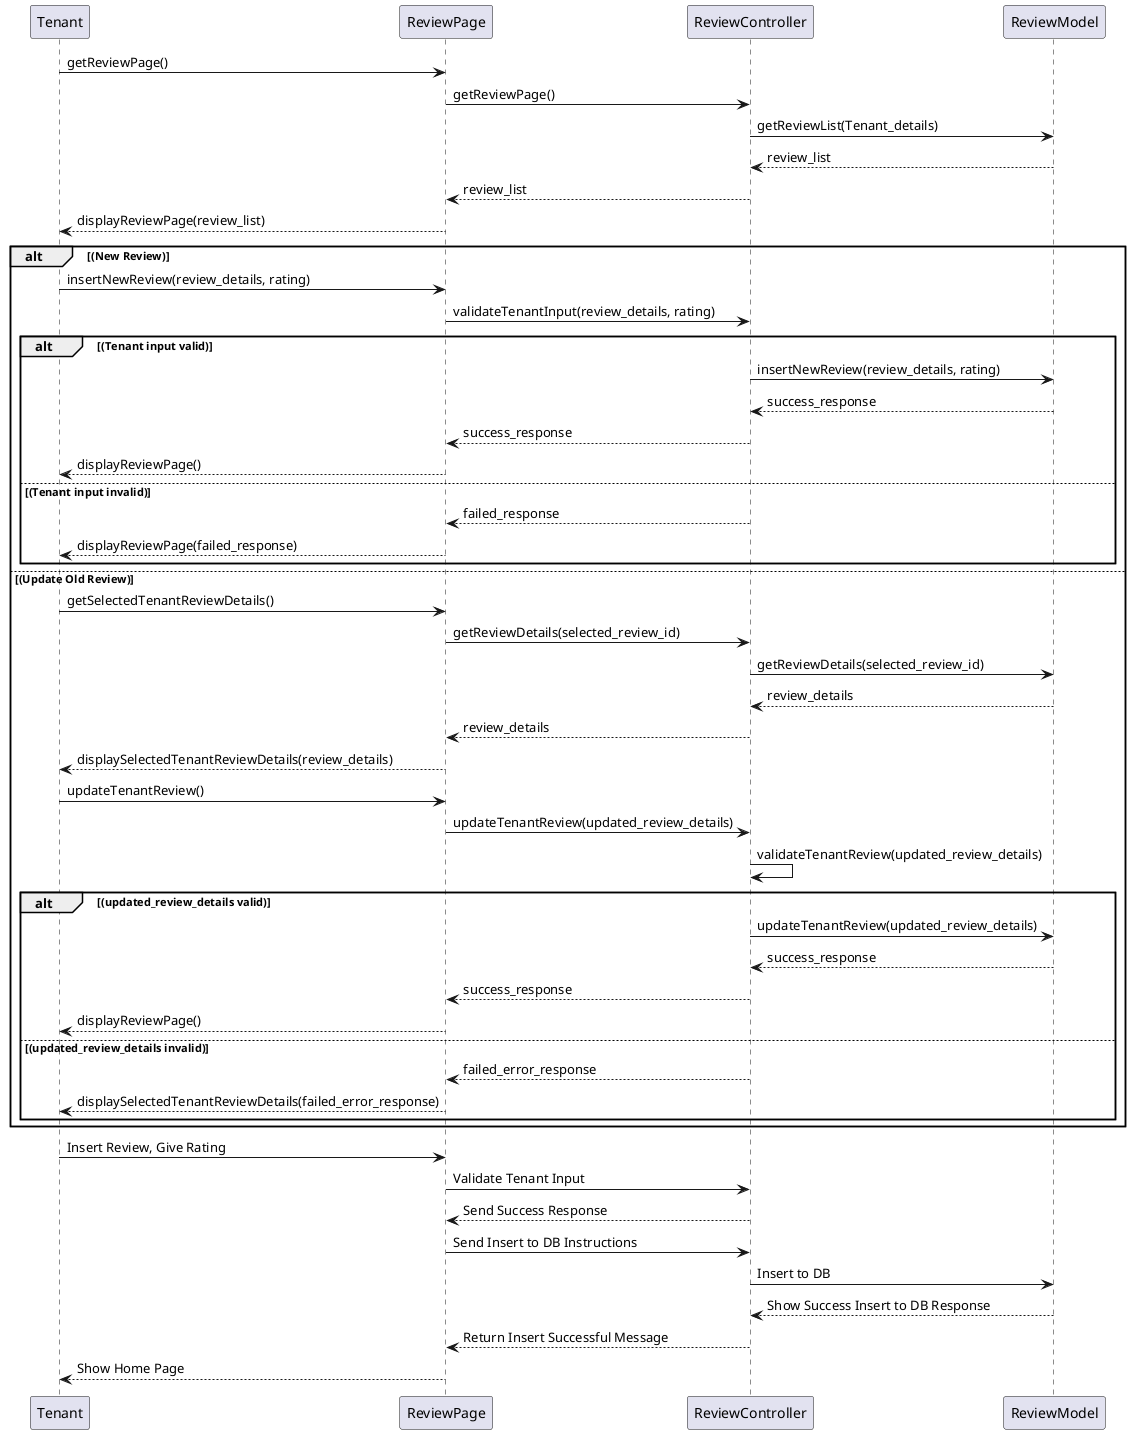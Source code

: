 @startuml
Tenant -> ReviewPage: getReviewPage()
ReviewPage -> ReviewController: getReviewPage()
ReviewController -> ReviewModel: getReviewList(Tenant_details)
ReviewController <-- ReviewModel: review_list
ReviewPage <-- ReviewController: review_list
Tenant <-- ReviewPage: displayReviewPage(review_list)

alt (New Review)
    Tenant -> ReviewPage: insertNewReview(review_details, rating)
    ReviewPage -> ReviewController: validateTenantInput(review_details, rating)

    alt (Tenant input valid)
        ReviewController -> ReviewModel: insertNewReview(review_details, rating)
        ReviewController <-- ReviewModel: success_response
        ReviewPage <-- ReviewController: success_response
        Tenant <-- ReviewPage: displayReviewPage()
    else (Tenant input invalid)
        ReviewPage <-- ReviewController: failed_response
        Tenant <-- ReviewPage: displayReviewPage(failed_response)
    end

else (Update Old Review)
    Tenant -> ReviewPage: getSelectedTenantReviewDetails()
    ReviewPage -> ReviewController: getReviewDetails(selected_review_id)
    ReviewController -> ReviewModel: getReviewDetails(selected_review_id)
    ReviewController <-- ReviewModel: review_details
    ReviewPage <-- ReviewController: review_details
    Tenant <-- ReviewPage: displaySelectedTenantReviewDetails(review_details)

    Tenant -> ReviewPage: updateTenantReview()
    ReviewPage -> ReviewController: updateTenantReview(updated_review_details)
    ReviewController -> ReviewController: validateTenantReview(updated_review_details)

    alt (updated_review_details valid)
        ReviewController -> ReviewModel: updateTenantReview(updated_review_details)
        ReviewController <-- ReviewModel: success_response
        ReviewPage <-- ReviewController: success_response
        Tenant <-- ReviewPage: displayReviewPage()
    else (updated_review_details invalid)
        ReviewPage <-- ReviewController: failed_error_response
        Tenant <-- ReviewPage: displaySelectedTenantReviewDetails(failed_error_response)
    end
end

Tenant -> ReviewPage: Insert Review, Give Rating
ReviewPage -> ReviewController: Validate Tenant Input
ReviewPage <-- ReviewController: Send Success Response
ReviewPage -> ReviewController: Send Insert to DB Instructions
ReviewController -> ReviewModel: Insert to DB
ReviewController <-- ReviewModel: Show Success Insert to DB Response
ReviewPage <-- ReviewController: Return Insert Successful Message
Tenant <-- ReviewPage: Show Home Page

@enduml